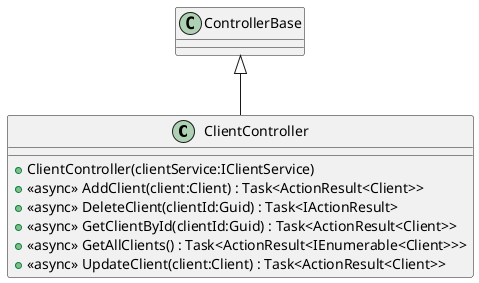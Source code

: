 @startuml
class ClientController {
    + ClientController(clientService:IClientService)
    + <<async>> AddClient(client:Client) : Task<ActionResult<Client>>
    + <<async>> DeleteClient(clientId:Guid) : Task<IActionResult>
    + <<async>> GetClientById(clientId:Guid) : Task<ActionResult<Client>>
    + <<async>> GetAllClients() : Task<ActionResult<IEnumerable<Client>>>
    + <<async>> UpdateClient(client:Client) : Task<ActionResult<Client>>
}
ControllerBase <|-- ClientController
@enduml
